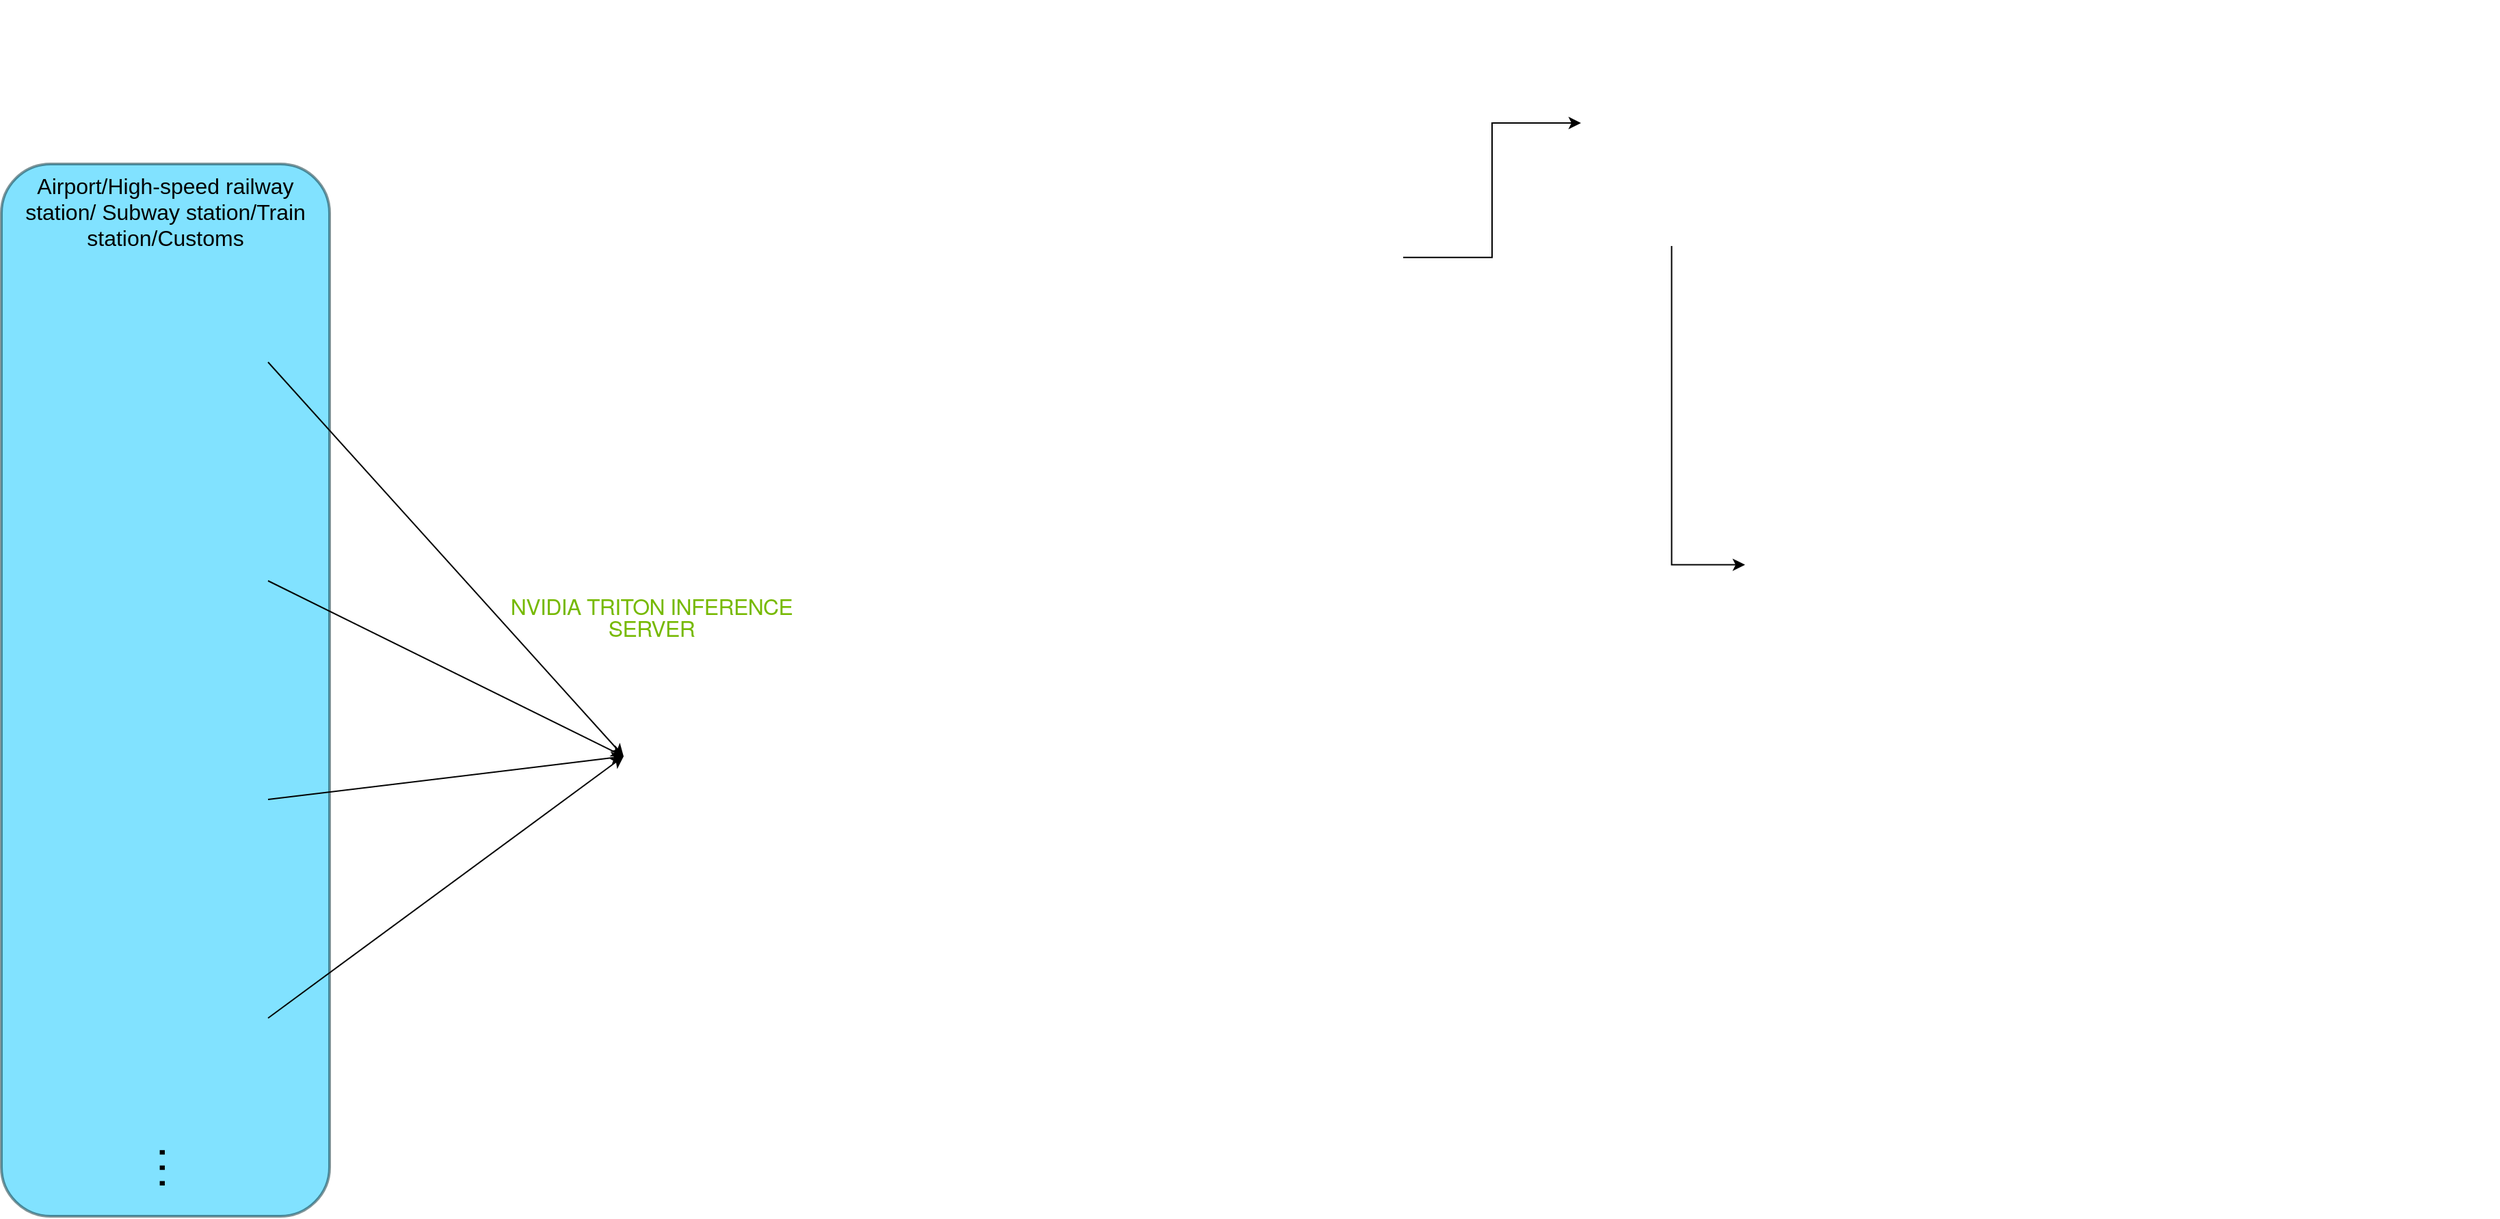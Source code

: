 <mxfile version="17.4.0" type="github">
  <diagram id="1DsjOCc9WdNF4IgYtuMM" name="第 1 页">
    <mxGraphModel dx="2866" dy="543" grid="1" gridSize="10" guides="1" tooltips="1" connect="1" arrows="1" fold="1" page="1" pageScale="1" pageWidth="1920" pageHeight="1200" math="0" shadow="0">
      <root>
        <mxCell id="0" />
        <mxCell id="1" parent="0" />
        <mxCell id="InRAxy0Bm6hg3mGzkT5f-20" value="Airport/High-speed railway station/ Subway station/Train station/Customs" style="whiteSpace=wrap;html=1;labelBackgroundColor=none;fontSize=16;opacity=50;rounded=1;fillColor=#05C5FF;strokeColor=#012B33;glass=0;strokeWidth=2;align=center;verticalAlign=top;" vertex="1" parent="1">
          <mxGeometry x="-25" y="170" width="240" height="770" as="geometry" />
        </mxCell>
        <mxCell id="InRAxy0Bm6hg3mGzkT5f-1" value="" style="shape=image;verticalLabelPosition=bottom;labelBackgroundColor=default;verticalAlign=top;aspect=fixed;imageAspect=0;image=https://png.pngtree.com/png-vector/20220118/ourlarge/pngtree-cartoon-hand-drawn-2-5d-security-check-machine-vector-design-elements-png-image_4201584.png;" vertex="1" parent="1">
          <mxGeometry x="20" y="240" width="150" height="150" as="geometry" />
        </mxCell>
        <UserObject label="" link="https://media-cdn.seeedstudio.com/media/catalog/product/cache/9d0ce51a71ce6a79dfa2a98d65a0f0bd/0/3/03_16_2.png" id="InRAxy0Bm6hg3mGzkT5f-3">
          <mxCell style="endArrow=classic;html=1;rounded=0;exitX=1;exitY=0.5;exitDx=0;exitDy=0;entryX=0;entryY=0.5;entryDx=0;entryDy=0;" edge="1" parent="1" source="InRAxy0Bm6hg3mGzkT5f-1" target="InRAxy0Bm6hg3mGzkT5f-13">
            <mxGeometry x="1" y="161" width="50" height="50" relative="1" as="geometry">
              <mxPoint x="260" y="320" as="sourcePoint" />
              <mxPoint x="340" y="470" as="targetPoint" />
              <mxPoint x="32" y="39" as="offset" />
            </mxGeometry>
          </mxCell>
        </UserObject>
        <mxCell id="InRAxy0Bm6hg3mGzkT5f-9" style="edgeStyle=orthogonalEdgeStyle;rounded=0;orthogonalLoop=1;jettySize=auto;html=1;exitX=0.25;exitY=1;exitDx=0;exitDy=0;entryX=0;entryY=0.5;entryDx=0;entryDy=0;" edge="1" parent="1" source="InRAxy0Bm6hg3mGzkT5f-4" target="InRAxy0Bm6hg3mGzkT5f-7">
          <mxGeometry relative="1" as="geometry" />
        </mxCell>
        <mxCell id="InRAxy0Bm6hg3mGzkT5f-4" value="" style="shape=image;verticalLabelPosition=bottom;labelBackgroundColor=default;verticalAlign=top;aspect=fixed;imageAspect=0;image=https://github.com/OPIXray-author/OPIXray/raw/master/images/samples.png;" vertex="1" parent="1">
          <mxGeometry x="1130" y="50" width="265.15" height="180" as="geometry" />
        </mxCell>
        <mxCell id="InRAxy0Bm6hg3mGzkT5f-8" style="edgeStyle=orthogonalEdgeStyle;rounded=0;orthogonalLoop=1;jettySize=auto;html=1;" edge="1" parent="1" source="InRAxy0Bm6hg3mGzkT5f-5" target="InRAxy0Bm6hg3mGzkT5f-4">
          <mxGeometry relative="1" as="geometry">
            <mxPoint x="1080" y="190" as="targetPoint" />
          </mxGeometry>
        </mxCell>
        <mxCell id="InRAxy0Bm6hg3mGzkT5f-5" value="" style="shape=image;verticalLabelPosition=bottom;labelBackgroundColor=default;verticalAlign=top;aspect=fixed;imageAspect=0;image=https://github.com/OPIXray-author/OPIXray/raw/master/images/framework-o.png;" vertex="1" parent="1">
          <mxGeometry x="340" y="140" width="660" height="196.73" as="geometry" />
        </mxCell>
        <mxCell id="InRAxy0Bm6hg3mGzkT5f-7" value="" style="shape=image;verticalLabelPosition=bottom;labelBackgroundColor=default;verticalAlign=top;aspect=fixed;imageAspect=0;image=https://www.jjscan.com/wp-content/uploads/2021/07/Ai-detect.jpg;" vertex="1" parent="1">
          <mxGeometry x="1250" y="280" width="550.97" height="366.62" as="geometry" />
        </mxCell>
        <mxCell id="InRAxy0Bm6hg3mGzkT5f-10" value="" style="shape=image;verticalLabelPosition=bottom;labelBackgroundColor=default;verticalAlign=top;aspect=fixed;imageAspect=0;image=https://developer.nvidia.com/sites/default/files/nvidia-triton-inference-server-simplify-ai-development.jpg;" vertex="1" parent="1">
          <mxGeometry x="490" y="382.94" width="190" height="107.06" as="geometry" />
        </mxCell>
        <mxCell id="InRAxy0Bm6hg3mGzkT5f-11" value="&lt;h1 class=&quot;hdng--l&quot; style=&quot;box-sizing: border-box; margin: 16px 0px; font-weight: 300; line-height: 1em; font-size: 16px; padding: 0px; border: 0px; font-style: normal; font-stretch: inherit; font-family: dinwebpro, &amp;quot;helvetica neue&amp;quot;, helvetica, roboto, &amp;quot;droid sans&amp;quot;, sans-serif; vertical-align: baseline; text-transform: uppercase; letter-spacing: -0.02em; color: rgb(118, 185, 0); text-indent: 0px; word-spacing: 0px;&quot;&gt;NVIDIA TRITON INFERENCE SERVER&lt;/h1&gt;" style="text;whiteSpace=wrap;html=1;align=center;opacity=0;fontSize=16;verticalAlign=middle;" vertex="1" parent="1">
          <mxGeometry x="343.5" y="490" width="212.5" height="22.94" as="geometry" />
        </mxCell>
        <mxCell id="InRAxy0Bm6hg3mGzkT5f-13" value="" style="shape=image;verticalLabelPosition=bottom;labelBackgroundColor=default;verticalAlign=top;aspect=fixed;imageAspect=0;image=https://media-cdn.seeedstudio.com/media/catalog/product/cache/9d0ce51a71ce6a79dfa2a98d65a0f0bd/0/3/03_16_2.png;" vertex="1" parent="1">
          <mxGeometry x="430" y="530" width="196" height="147" as="geometry" />
        </mxCell>
        <mxCell id="InRAxy0Bm6hg3mGzkT5f-18" value="" style="shape=image;verticalLabelPosition=bottom;labelBackgroundColor=default;verticalAlign=top;aspect=fixed;imageAspect=0;image=https://png.pngtree.com/png-vector/20220118/ourlarge/pngtree-cartoon-hand-drawn-2-5d-security-check-machine-vector-design-elements-png-image_4201584.png;" vertex="1" parent="1">
          <mxGeometry x="20" y="400" width="150" height="150" as="geometry" />
        </mxCell>
        <UserObject label="" link="https://media-cdn.seeedstudio.com/media/catalog/product/cache/9d0ce51a71ce6a79dfa2a98d65a0f0bd/0/3/03_16_2.png" id="InRAxy0Bm6hg3mGzkT5f-19">
          <mxCell style="endArrow=classic;html=1;rounded=0;exitX=1;exitY=0.5;exitDx=0;exitDy=0;entryX=0;entryY=0.5;entryDx=0;entryDy=0;" edge="1" parent="1" source="InRAxy0Bm6hg3mGzkT5f-18" target="InRAxy0Bm6hg3mGzkT5f-13">
            <mxGeometry x="1" y="161" width="50" height="50" relative="1" as="geometry">
              <mxPoint x="280" y="480" as="sourcePoint" />
              <mxPoint x="470" y="713.5" as="targetPoint" />
              <mxPoint x="32" y="39" as="offset" />
            </mxGeometry>
          </mxCell>
        </UserObject>
        <mxCell id="InRAxy0Bm6hg3mGzkT5f-21" value="" style="shape=image;verticalLabelPosition=bottom;labelBackgroundColor=default;verticalAlign=top;aspect=fixed;imageAspect=0;image=https://png.pngtree.com/png-vector/20220118/ourlarge/pngtree-cartoon-hand-drawn-2-5d-security-check-machine-vector-design-elements-png-image_4201584.png;" vertex="1" parent="1">
          <mxGeometry x="20" y="560" width="150" height="150" as="geometry" />
        </mxCell>
        <UserObject label="" link="https://media-cdn.seeedstudio.com/media/catalog/product/cache/9d0ce51a71ce6a79dfa2a98d65a0f0bd/0/3/03_16_2.png" id="InRAxy0Bm6hg3mGzkT5f-22">
          <mxCell style="endArrow=classic;html=1;rounded=0;exitX=1;exitY=0.5;exitDx=0;exitDy=0;entryX=0;entryY=0.5;entryDx=0;entryDy=0;" edge="1" parent="1" source="InRAxy0Bm6hg3mGzkT5f-21" target="InRAxy0Bm6hg3mGzkT5f-13">
            <mxGeometry x="1" y="161" width="50" height="50" relative="1" as="geometry">
              <mxPoint x="280" y="640" as="sourcePoint" />
              <mxPoint x="480" y="793.5" as="targetPoint" />
              <mxPoint x="32" y="39" as="offset" />
            </mxGeometry>
          </mxCell>
        </UserObject>
        <mxCell id="InRAxy0Bm6hg3mGzkT5f-23" value="···" style="text;html=1;resizable=0;autosize=1;align=center;verticalAlign=middle;points=[];fillColor=none;strokeColor=none;rounded=0;glass=0;labelBackgroundColor=none;fontSize=34;opacity=50;horizontal=0;" vertex="1" parent="1">
          <mxGeometry x="60" y="890" width="60" height="30" as="geometry" />
        </mxCell>
        <mxCell id="InRAxy0Bm6hg3mGzkT5f-24" value="" style="shape=image;verticalLabelPosition=bottom;labelBackgroundColor=default;verticalAlign=top;aspect=fixed;imageAspect=0;image=https://png.pngtree.com/png-vector/20220118/ourlarge/pngtree-cartoon-hand-drawn-2-5d-security-check-machine-vector-design-elements-png-image_4201584.png;" vertex="1" parent="1">
          <mxGeometry x="20" y="720" width="150" height="150" as="geometry" />
        </mxCell>
        <UserObject label="" link="https://media-cdn.seeedstudio.com/media/catalog/product/cache/9d0ce51a71ce6a79dfa2a98d65a0f0bd/0/3/03_16_2.png" id="InRAxy0Bm6hg3mGzkT5f-25">
          <mxCell style="endArrow=classic;html=1;rounded=0;exitX=1;exitY=0.5;exitDx=0;exitDy=0;entryX=0;entryY=0.5;entryDx=0;entryDy=0;" edge="1" parent="1" source="InRAxy0Bm6hg3mGzkT5f-24" target="InRAxy0Bm6hg3mGzkT5f-13">
            <mxGeometry x="1" y="161" width="50" height="50" relative="1" as="geometry">
              <mxPoint x="290" y="696.5" as="sourcePoint" />
              <mxPoint x="490" y="850" as="targetPoint" />
              <mxPoint x="32" y="39" as="offset" />
            </mxGeometry>
          </mxCell>
        </UserObject>
      </root>
    </mxGraphModel>
  </diagram>
</mxfile>
